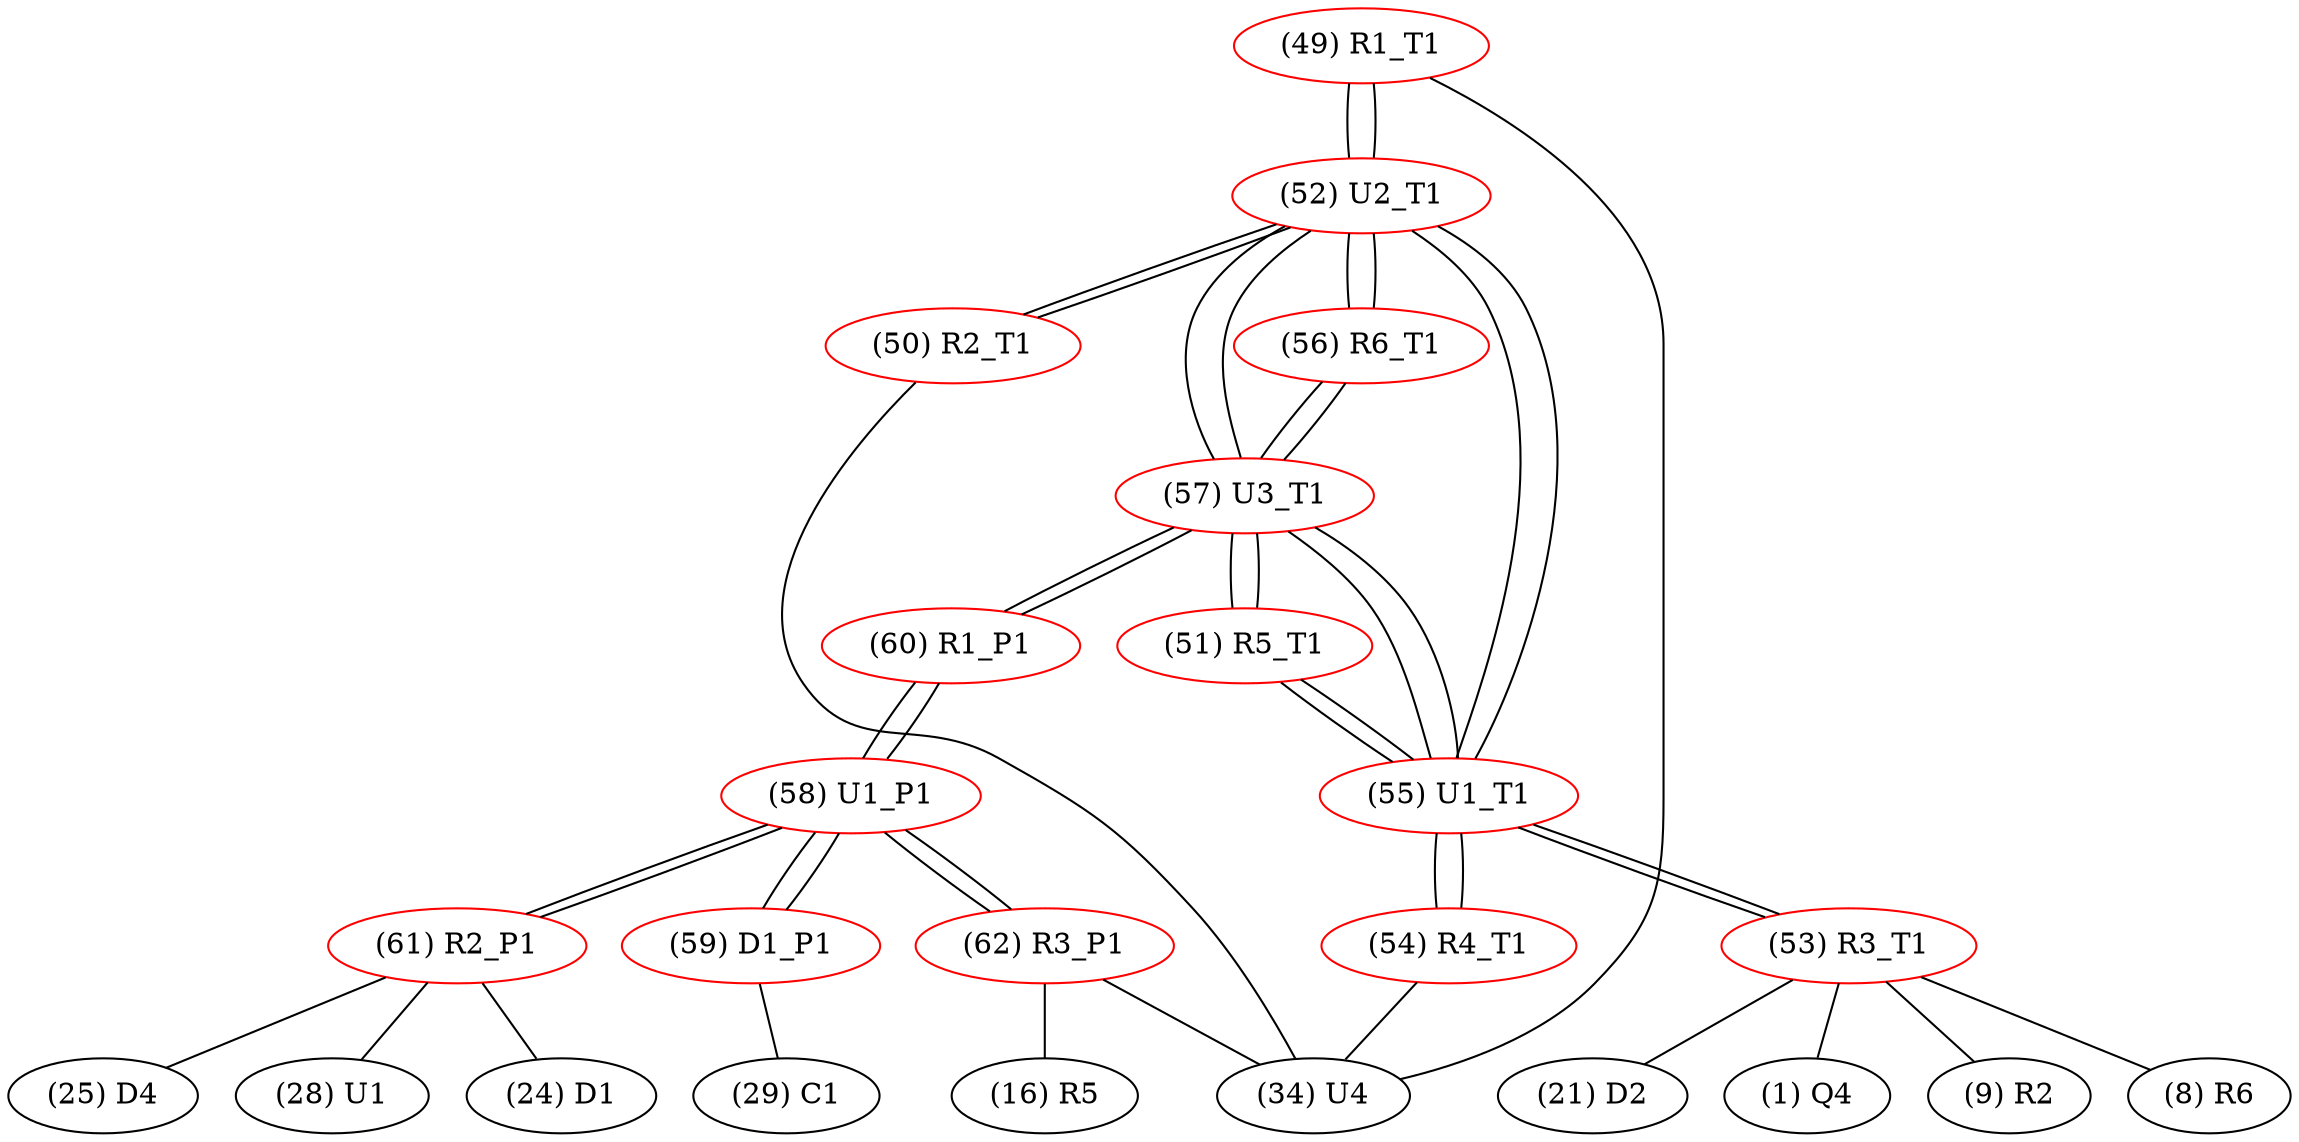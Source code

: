 graph {
	49 [label="(49) R1_T1" color=red]
	34 [label="(34) U4"]
	52 [label="(52) U2_T1"]
	50 [label="(50) R2_T1" color=red]
	34 [label="(34) U4"]
	52 [label="(52) U2_T1"]
	51 [label="(51) R5_T1" color=red]
	57 [label="(57) U3_T1"]
	55 [label="(55) U1_T1"]
	52 [label="(52) U2_T1" color=red]
	57 [label="(57) U3_T1"]
	55 [label="(55) U1_T1"]
	50 [label="(50) R2_T1"]
	49 [label="(49) R1_T1"]
	56 [label="(56) R6_T1"]
	53 [label="(53) R3_T1" color=red]
	1 [label="(1) Q4"]
	9 [label="(9) R2"]
	8 [label="(8) R6"]
	21 [label="(21) D2"]
	55 [label="(55) U1_T1"]
	54 [label="(54) R4_T1" color=red]
	34 [label="(34) U4"]
	55 [label="(55) U1_T1"]
	55 [label="(55) U1_T1" color=red]
	54 [label="(54) R4_T1"]
	52 [label="(52) U2_T1"]
	57 [label="(57) U3_T1"]
	51 [label="(51) R5_T1"]
	53 [label="(53) R3_T1"]
	56 [label="(56) R6_T1" color=red]
	57 [label="(57) U3_T1"]
	52 [label="(52) U2_T1"]
	57 [label="(57) U3_T1" color=red]
	56 [label="(56) R6_T1"]
	51 [label="(51) R5_T1"]
	52 [label="(52) U2_T1"]
	55 [label="(55) U1_T1"]
	60 [label="(60) R1_P1"]
	58 [label="(58) U1_P1" color=red]
	59 [label="(59) D1_P1"]
	61 [label="(61) R2_P1"]
	62 [label="(62) R3_P1"]
	60 [label="(60) R1_P1"]
	59 [label="(59) D1_P1" color=red]
	29 [label="(29) C1"]
	58 [label="(58) U1_P1"]
	60 [label="(60) R1_P1" color=red]
	57 [label="(57) U3_T1"]
	58 [label="(58) U1_P1"]
	61 [label="(61) R2_P1" color=red]
	24 [label="(24) D1"]
	25 [label="(25) D4"]
	28 [label="(28) U1"]
	58 [label="(58) U1_P1"]
	62 [label="(62) R3_P1" color=red]
	34 [label="(34) U4"]
	16 [label="(16) R5"]
	58 [label="(58) U1_P1"]
	49 -- 34
	49 -- 52
	50 -- 34
	50 -- 52
	51 -- 57
	51 -- 55
	52 -- 57
	52 -- 55
	52 -- 50
	52 -- 49
	52 -- 56
	53 -- 1
	53 -- 9
	53 -- 8
	53 -- 21
	53 -- 55
	54 -- 34
	54 -- 55
	55 -- 54
	55 -- 52
	55 -- 57
	55 -- 51
	55 -- 53
	56 -- 57
	56 -- 52
	57 -- 56
	57 -- 51
	57 -- 52
	57 -- 55
	57 -- 60
	58 -- 59
	58 -- 61
	58 -- 62
	58 -- 60
	59 -- 29
	59 -- 58
	60 -- 57
	60 -- 58
	61 -- 24
	61 -- 25
	61 -- 28
	61 -- 58
	62 -- 34
	62 -- 16
	62 -- 58
}